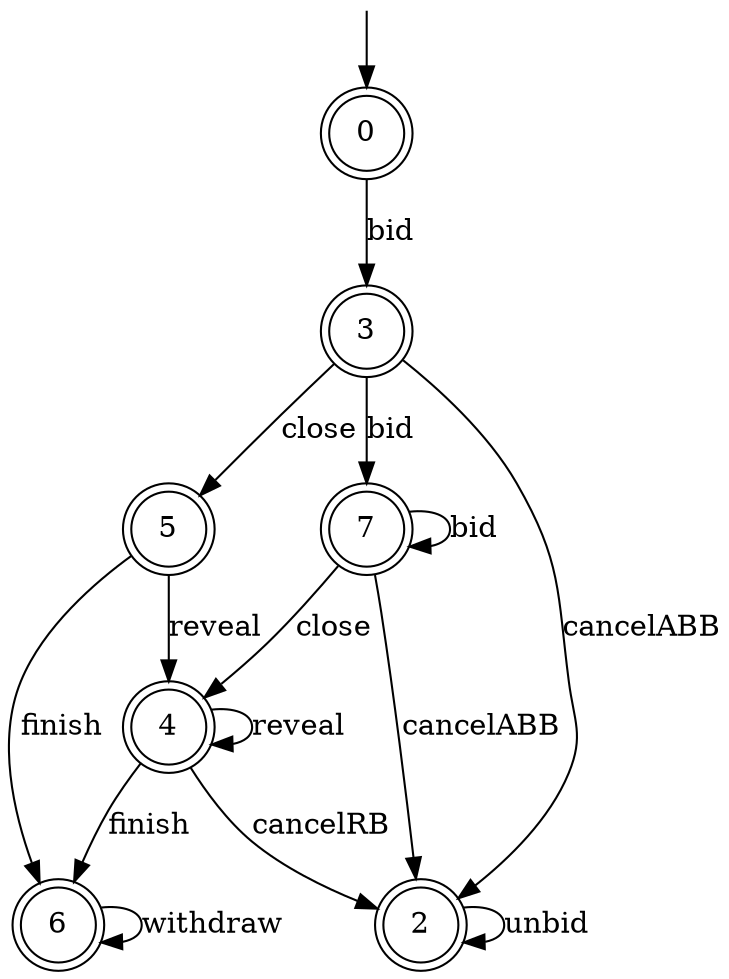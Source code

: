 digraph g {

	s0 [shape="doublecircle" label="0"];
	s2 [shape="doublecircle" label="2"];
	s3 [shape="doublecircle" label="3"];
	s4 [shape="doublecircle" label="4"];
	s5 [shape="doublecircle" label="5"];
	s6 [shape="doublecircle" label="6"];
	s7 [shape="doublecircle" label="7"];
	s0 -> s3 [label="bid"];
	s2 -> s2 [label="unbid"];
	s3 -> s2 [label="cancelABB"];
	s3 -> s7 [label="bid"];
	s3 -> s5 [label="close"];
	s4 -> s4 [label="reveal"];
	s4 -> s2 [label="cancelRB"];
	s4 -> s6 [label="finish"];
	s5 -> s4 [label="reveal"];
	s5 -> s6 [label="finish"];
	s6 -> s6 [label="withdraw"];
	s7 -> s2 [label="cancelABB"];
	s7 -> s7 [label="bid"];
	s7 -> s4 [label="close"];

__start0 [label="" shape="none" width="0" height="0"];
__start0 -> s0;

}
